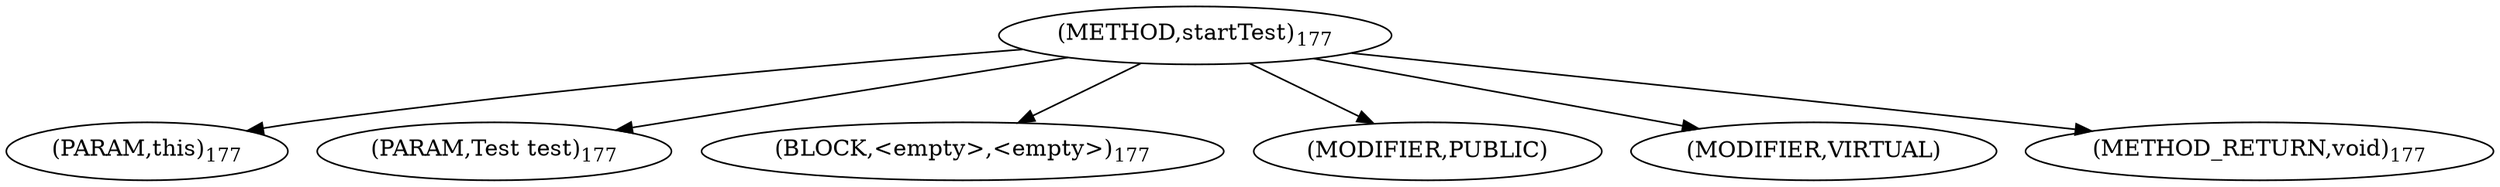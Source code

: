 digraph "startTest" {  
"361" [label = <(METHOD,startTest)<SUB>177</SUB>> ]
"362" [label = <(PARAM,this)<SUB>177</SUB>> ]
"363" [label = <(PARAM,Test test)<SUB>177</SUB>> ]
"364" [label = <(BLOCK,&lt;empty&gt;,&lt;empty&gt;)<SUB>177</SUB>> ]
"365" [label = <(MODIFIER,PUBLIC)> ]
"366" [label = <(MODIFIER,VIRTUAL)> ]
"367" [label = <(METHOD_RETURN,void)<SUB>177</SUB>> ]
  "361" -> "362" 
  "361" -> "363" 
  "361" -> "364" 
  "361" -> "365" 
  "361" -> "366" 
  "361" -> "367" 
}
